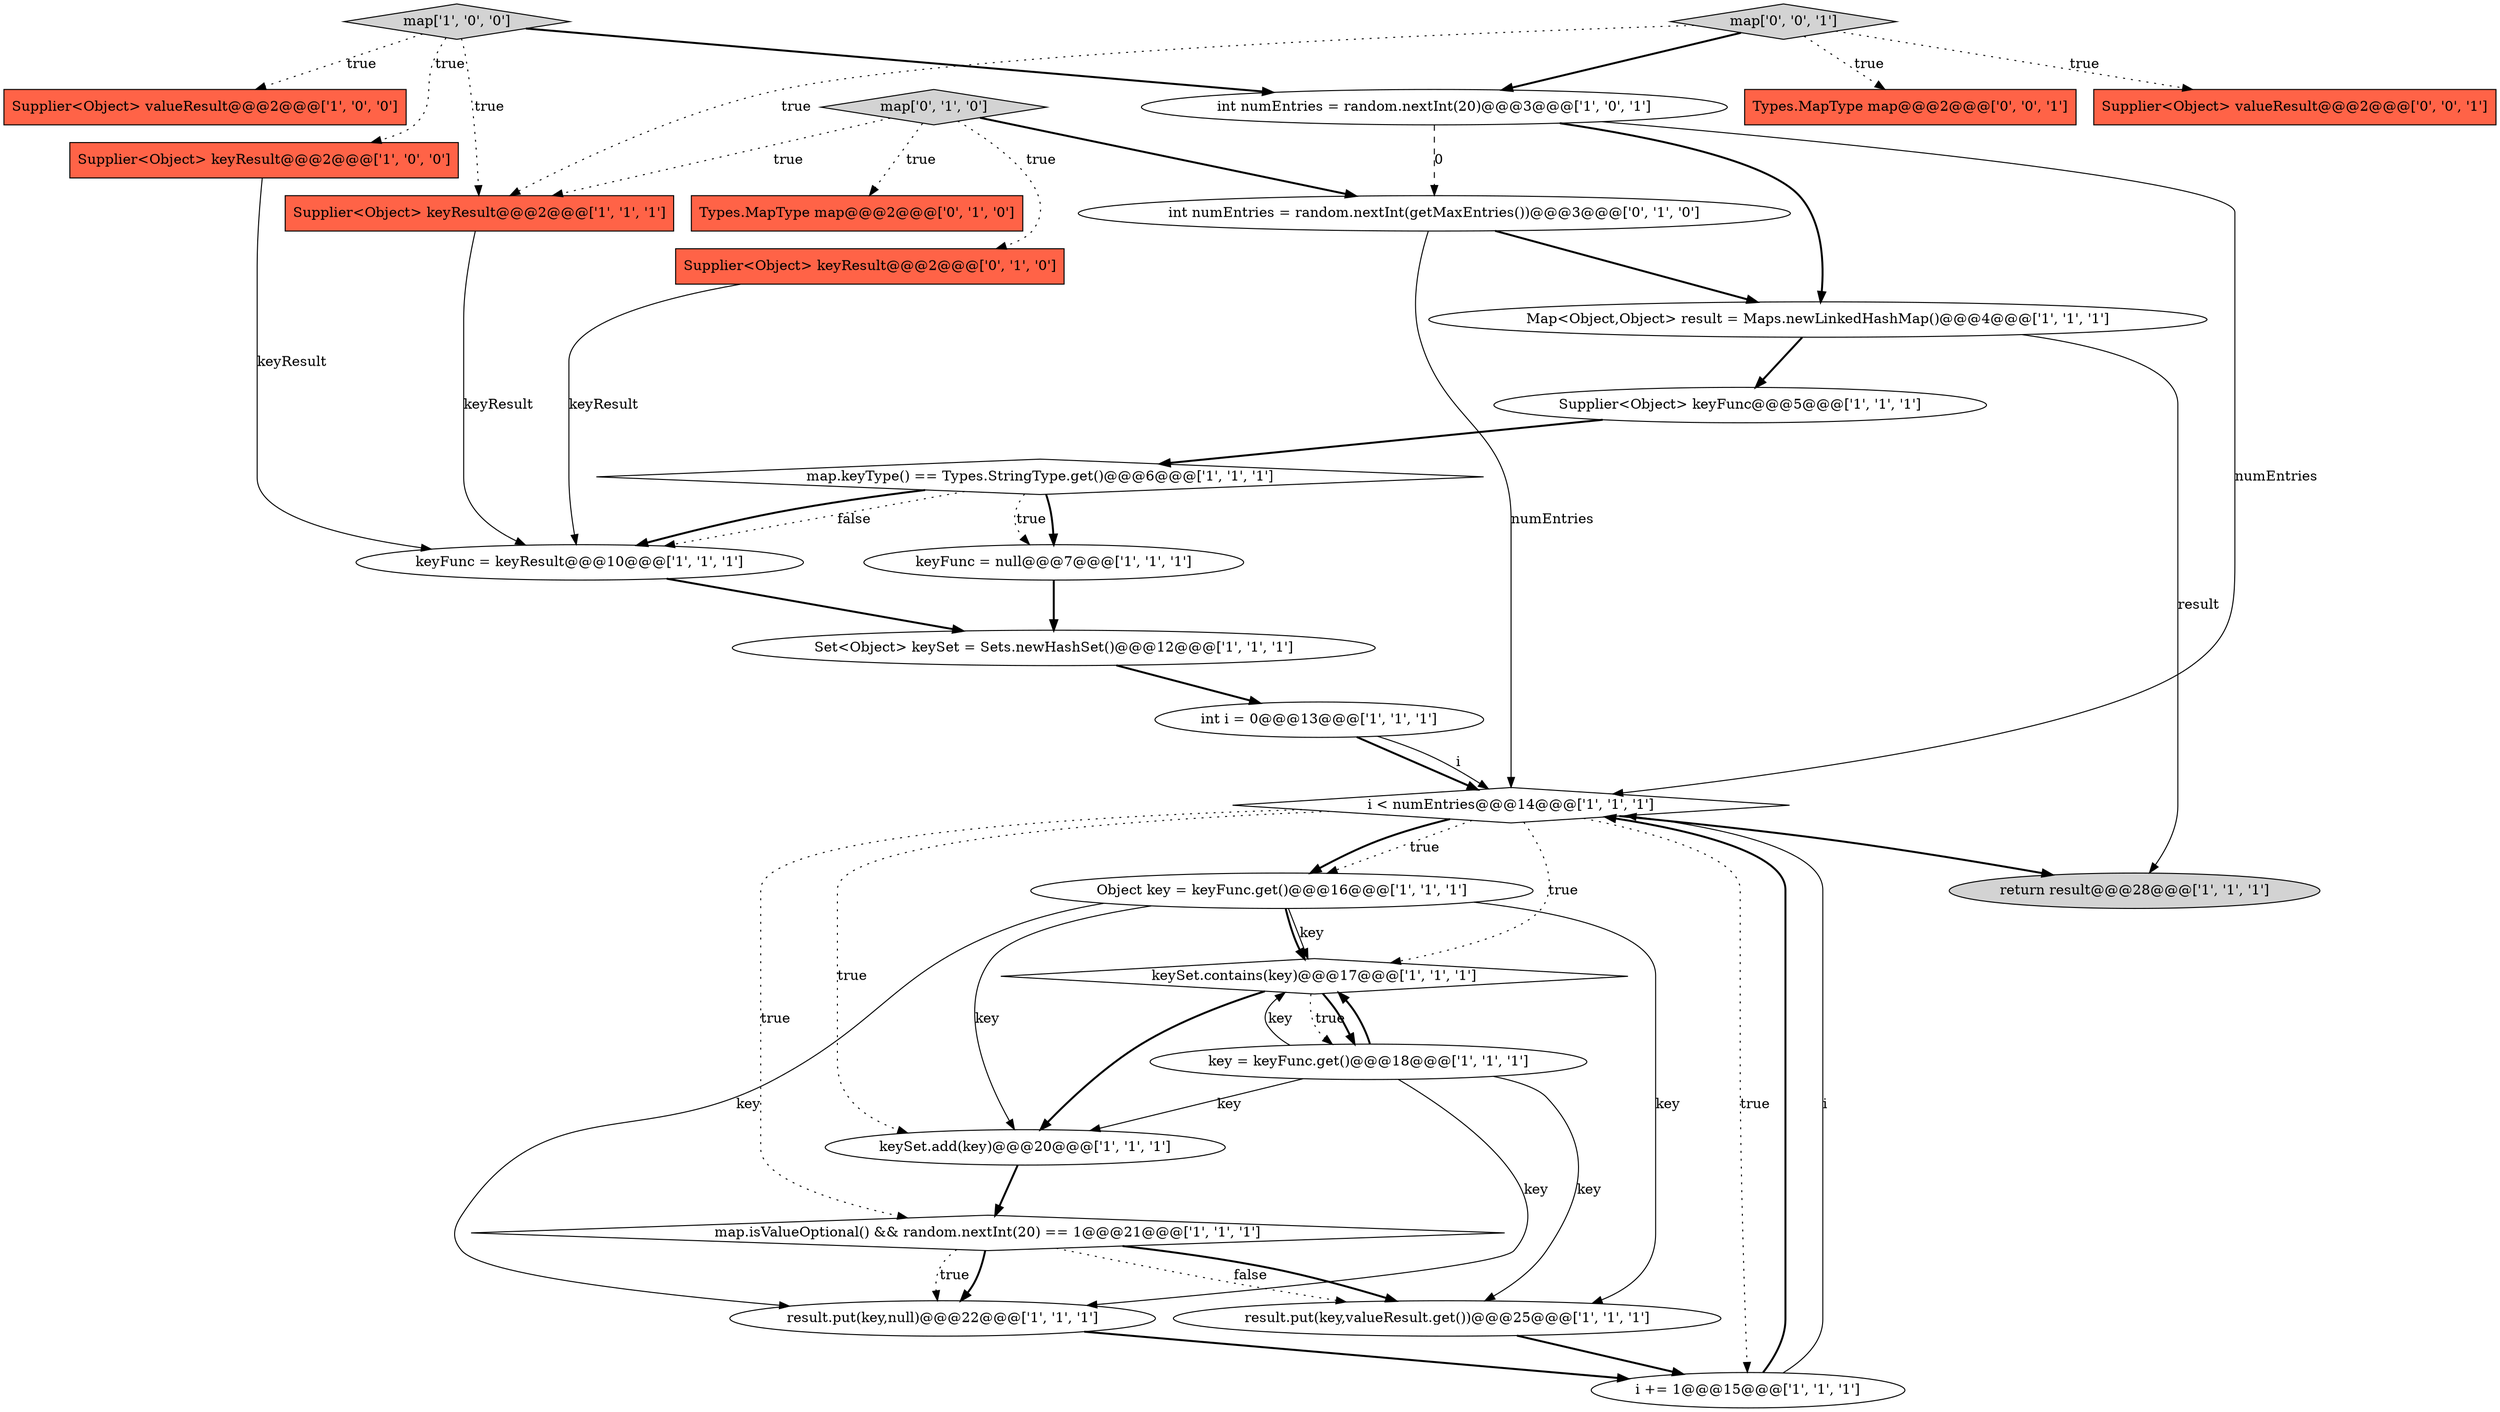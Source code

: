 digraph {
21 [style = filled, label = "Supplier<Object> keyFunc@@@5@@@['1', '1', '1']", fillcolor = white, shape = ellipse image = "AAA0AAABBB1BBB"];
0 [style = filled, label = "map['1', '0', '0']", fillcolor = lightgray, shape = diamond image = "AAA0AAABBB1BBB"];
20 [style = filled, label = "key = keyFunc.get()@@@18@@@['1', '1', '1']", fillcolor = white, shape = ellipse image = "AAA0AAABBB1BBB"];
2 [style = filled, label = "keyFunc = keyResult@@@10@@@['1', '1', '1']", fillcolor = white, shape = ellipse image = "AAA0AAABBB1BBB"];
19 [style = filled, label = "keySet.add(key)@@@20@@@['1', '1', '1']", fillcolor = white, shape = ellipse image = "AAA0AAABBB1BBB"];
5 [style = filled, label = "Object key = keyFunc.get()@@@16@@@['1', '1', '1']", fillcolor = white, shape = ellipse image = "AAA0AAABBB1BBB"];
14 [style = filled, label = "Supplier<Object> keyResult@@@2@@@['1', '0', '0']", fillcolor = tomato, shape = box image = "AAA0AAABBB1BBB"];
9 [style = filled, label = "Supplier<Object> valueResult@@@2@@@['1', '0', '0']", fillcolor = tomato, shape = box image = "AAA0AAABBB1BBB"];
6 [style = filled, label = "result.put(key,valueResult.get())@@@25@@@['1', '1', '1']", fillcolor = white, shape = ellipse image = "AAA0AAABBB1BBB"];
13 [style = filled, label = "map.isValueOptional() && random.nextInt(20) == 1@@@21@@@['1', '1', '1']", fillcolor = white, shape = diamond image = "AAA0AAABBB1BBB"];
12 [style = filled, label = "Map<Object,Object> result = Maps.newLinkedHashMap()@@@4@@@['1', '1', '1']", fillcolor = white, shape = ellipse image = "AAA0AAABBB1BBB"];
22 [style = filled, label = "Types.MapType map@@@2@@@['0', '1', '0']", fillcolor = tomato, shape = box image = "AAA0AAABBB2BBB"];
27 [style = filled, label = "Types.MapType map@@@2@@@['0', '0', '1']", fillcolor = tomato, shape = box image = "AAA0AAABBB3BBB"];
17 [style = filled, label = "return result@@@28@@@['1', '1', '1']", fillcolor = lightgray, shape = ellipse image = "AAA0AAABBB1BBB"];
15 [style = filled, label = "Supplier<Object> keyResult@@@2@@@['1', '1', '1']", fillcolor = tomato, shape = box image = "AAA0AAABBB1BBB"];
1 [style = filled, label = "map.keyType() == Types.StringType.get()@@@6@@@['1', '1', '1']", fillcolor = white, shape = diamond image = "AAA0AAABBB1BBB"];
25 [style = filled, label = "map['0', '1', '0']", fillcolor = lightgray, shape = diamond image = "AAA0AAABBB2BBB"];
16 [style = filled, label = "Set<Object> keySet = Sets.newHashSet()@@@12@@@['1', '1', '1']", fillcolor = white, shape = ellipse image = "AAA0AAABBB1BBB"];
10 [style = filled, label = "int numEntries = random.nextInt(20)@@@3@@@['1', '0', '1']", fillcolor = white, shape = ellipse image = "AAA0AAABBB1BBB"];
11 [style = filled, label = "i += 1@@@15@@@['1', '1', '1']", fillcolor = white, shape = ellipse image = "AAA0AAABBB1BBB"];
18 [style = filled, label = "result.put(key,null)@@@22@@@['1', '1', '1']", fillcolor = white, shape = ellipse image = "AAA0AAABBB1BBB"];
24 [style = filled, label = "Supplier<Object> keyResult@@@2@@@['0', '1', '0']", fillcolor = tomato, shape = box image = "AAA0AAABBB2BBB"];
7 [style = filled, label = "i < numEntries@@@14@@@['1', '1', '1']", fillcolor = white, shape = diamond image = "AAA0AAABBB1BBB"];
23 [style = filled, label = "int numEntries = random.nextInt(getMaxEntries())@@@3@@@['0', '1', '0']", fillcolor = white, shape = ellipse image = "AAA1AAABBB2BBB"];
8 [style = filled, label = "keySet.contains(key)@@@17@@@['1', '1', '1']", fillcolor = white, shape = diamond image = "AAA0AAABBB1BBB"];
4 [style = filled, label = "keyFunc = null@@@7@@@['1', '1', '1']", fillcolor = white, shape = ellipse image = "AAA0AAABBB1BBB"];
28 [style = filled, label = "map['0', '0', '1']", fillcolor = lightgray, shape = diamond image = "AAA0AAABBB3BBB"];
26 [style = filled, label = "Supplier<Object> valueResult@@@2@@@['0', '0', '1']", fillcolor = tomato, shape = box image = "AAA0AAABBB3BBB"];
3 [style = filled, label = "int i = 0@@@13@@@['1', '1', '1']", fillcolor = white, shape = ellipse image = "AAA0AAABBB1BBB"];
25->23 [style = bold, label=""];
24->2 [style = solid, label="keyResult"];
7->19 [style = dotted, label="true"];
0->14 [style = dotted, label="true"];
15->2 [style = solid, label="keyResult"];
5->8 [style = bold, label=""];
23->7 [style = solid, label="numEntries"];
20->6 [style = solid, label="key"];
28->26 [style = dotted, label="true"];
4->16 [style = bold, label=""];
20->19 [style = solid, label="key"];
7->8 [style = dotted, label="true"];
6->11 [style = bold, label=""];
13->6 [style = bold, label=""];
12->21 [style = bold, label=""];
20->8 [style = solid, label="key"];
13->6 [style = dotted, label="false"];
7->13 [style = dotted, label="true"];
20->8 [style = bold, label=""];
25->15 [style = dotted, label="true"];
8->20 [style = dotted, label="true"];
10->7 [style = solid, label="numEntries"];
25->22 [style = dotted, label="true"];
5->6 [style = solid, label="key"];
3->7 [style = bold, label=""];
28->27 [style = dotted, label="true"];
20->18 [style = solid, label="key"];
13->18 [style = bold, label=""];
19->13 [style = bold, label=""];
7->11 [style = dotted, label="true"];
11->7 [style = bold, label=""];
10->12 [style = bold, label=""];
7->5 [style = dotted, label="true"];
0->10 [style = bold, label=""];
3->7 [style = solid, label="i"];
5->19 [style = solid, label="key"];
11->7 [style = solid, label="i"];
12->17 [style = solid, label="result"];
5->18 [style = solid, label="key"];
0->9 [style = dotted, label="true"];
13->18 [style = dotted, label="true"];
23->12 [style = bold, label=""];
16->3 [style = bold, label=""];
25->24 [style = dotted, label="true"];
0->15 [style = dotted, label="true"];
1->4 [style = bold, label=""];
7->5 [style = bold, label=""];
7->17 [style = bold, label=""];
2->16 [style = bold, label=""];
1->2 [style = dotted, label="false"];
28->10 [style = bold, label=""];
21->1 [style = bold, label=""];
28->15 [style = dotted, label="true"];
10->23 [style = dashed, label="0"];
14->2 [style = solid, label="keyResult"];
1->4 [style = dotted, label="true"];
1->2 [style = bold, label=""];
8->20 [style = bold, label=""];
18->11 [style = bold, label=""];
8->19 [style = bold, label=""];
5->8 [style = solid, label="key"];
}
